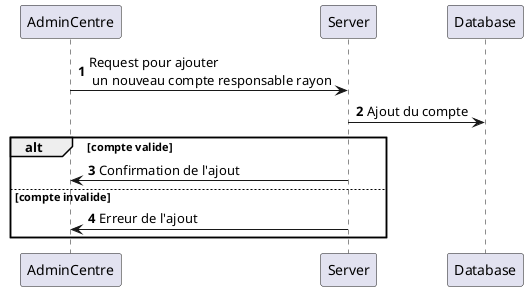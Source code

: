 @startuml
'https://plantuml.com/sequence-diagram

autonumber

AdminCentre -> Server : Request pour ajouter \n un nouveau compte responsable rayon
Server -> Database : Ajout du compte
alt compte valide
    Server -> AdminCentre : Confirmation de l'ajout
else compte invalide
    Server -> AdminCentre : Erreur de l'ajout
end
@enduml